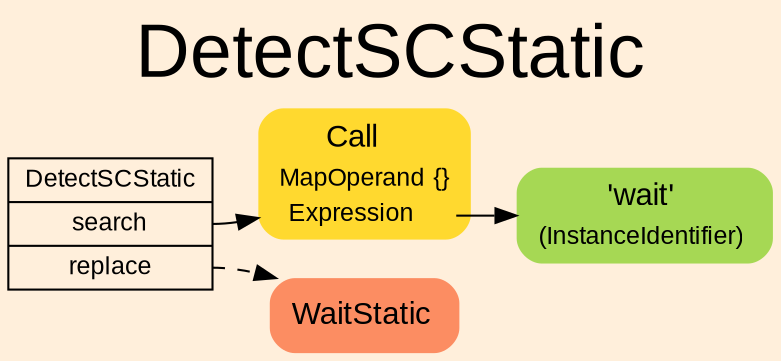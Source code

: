 digraph "DetectSCStatic" {
label = "DetectSCStatic"
labelloc = t
fontsize = "36"
graph [
    rankdir = "LR"
    ranksep = 0.3
    bgcolor = antiquewhite1
    color = black
    fontcolor = black
    fontname = "Arial"
];
node [
    fontname = "Arial"
];
edge [
    fontname = "Arial"
];

// -------------------- transformation figure --------------------
// -------- block CR#P4-0 ----------
"CR#P4-0" [
    shape = "record"
    fillcolor = antiquewhite1
    label = "<fixed> DetectSCStatic | <port0> search | <port1> replace"
    style = "filled"
    fontsize = "12"
    color = black
    fontcolor = black
];

"CR#P4-0":port0 -> "#B-2-39" [
    color = black
    fontcolor = black
];

"CR#P4-0":port1 -> "#B-2-38" [
    style="dashed"
    color = black
    fontcolor = black
];

// -------- block #B-2-39 ----------
"#B-2-39" [
    shape = "plaintext"
    fillcolor = "/set28/6"
    label = <<TABLE BORDER="0" CELLBORDER="0" CELLSPACING="0">
     <TR><TD><FONT POINT-SIZE="15.0">Call</FONT></TD><TD></TD></TR>
     <TR><TD>MapOperand</TD><TD PORT="port0">{}</TD></TR>
     <TR><TD>Expression</TD><TD PORT="port1"></TD></TR>
    </TABLE>>
    style = "rounded,filled"
    fontsize = "12"
];

"#B-2-39":port1 -> "#B-2-40" [
    color = black
    fontcolor = black
];

// -------- block #B-2-40 ----------
"#B-2-40" [
    shape = "plaintext"
    fillcolor = "/set28/5"
    label = <<TABLE BORDER="0" CELLBORDER="0" CELLSPACING="0">
     <TR><TD><FONT POINT-SIZE="15.0">'wait'</FONT></TD><TD></TD></TR>
     <TR><TD>(InstanceIdentifier)</TD><TD PORT="port0"></TD></TR>
    </TABLE>>
    style = "rounded,filled"
    fontsize = "12"
];

// -------- block #B-2-38 ----------
"#B-2-38" [
    shape = "plaintext"
    fillcolor = "/set28/2"
    label = <<TABLE BORDER="0" CELLBORDER="0" CELLSPACING="0">
     <TR><TD><FONT POINT-SIZE="15.0">WaitStatic</FONT></TD><TD></TD></TR>
    </TABLE>>
    style = "rounded,filled"
    fontsize = "12"
];


}
